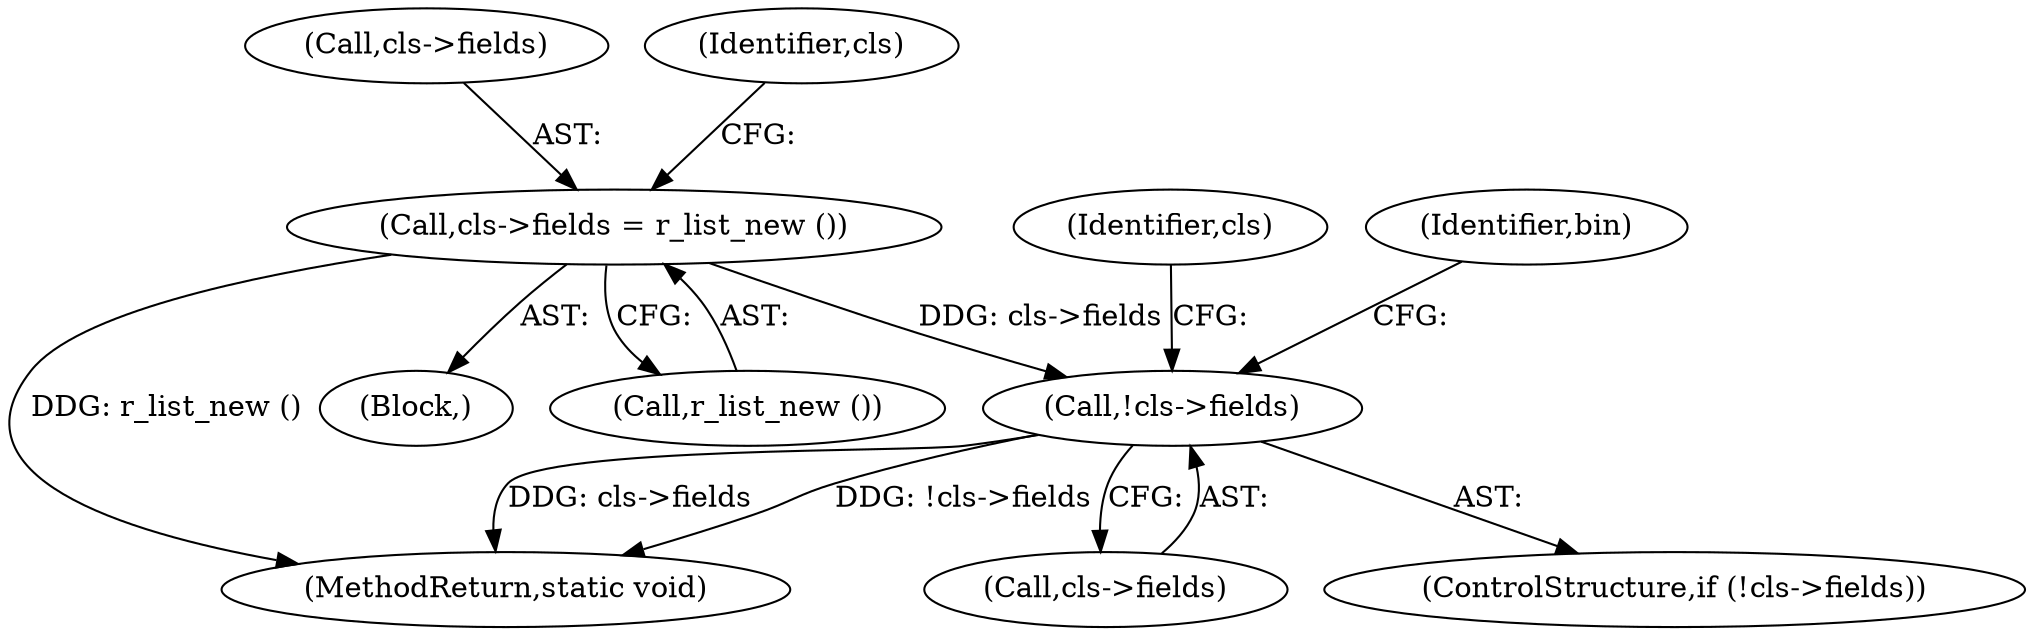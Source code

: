 digraph "0_radare2_1ea23bd6040441a21fbcfba69dce9a01af03f989@pointer" {
"1000198" [label="(Call,!cls->fields)"];
"1000192" [label="(Call,cls->fields = r_list_new ())"];
"1000197" [label="(ControlStructure,if (!cls->fields))"];
"1000205" [label="(Identifier,cls)"];
"1000192" [label="(Call,cls->fields = r_list_new ())"];
"1000198" [label="(Call,!cls->fields)"];
"1000196" [label="(Call,r_list_new ())"];
"1000597" [label="(MethodReturn,static void)"];
"1000199" [label="(Call,cls->fields)"];
"1000193" [label="(Call,cls->fields)"];
"1000108" [label="(Block,)"];
"1000212" [label="(Identifier,bin)"];
"1000200" [label="(Identifier,cls)"];
"1000198" -> "1000197"  [label="AST: "];
"1000198" -> "1000199"  [label="CFG: "];
"1000199" -> "1000198"  [label="AST: "];
"1000205" -> "1000198"  [label="CFG: "];
"1000212" -> "1000198"  [label="CFG: "];
"1000198" -> "1000597"  [label="DDG: cls->fields"];
"1000198" -> "1000597"  [label="DDG: !cls->fields"];
"1000192" -> "1000198"  [label="DDG: cls->fields"];
"1000192" -> "1000108"  [label="AST: "];
"1000192" -> "1000196"  [label="CFG: "];
"1000193" -> "1000192"  [label="AST: "];
"1000196" -> "1000192"  [label="AST: "];
"1000200" -> "1000192"  [label="CFG: "];
"1000192" -> "1000597"  [label="DDG: r_list_new ()"];
}
